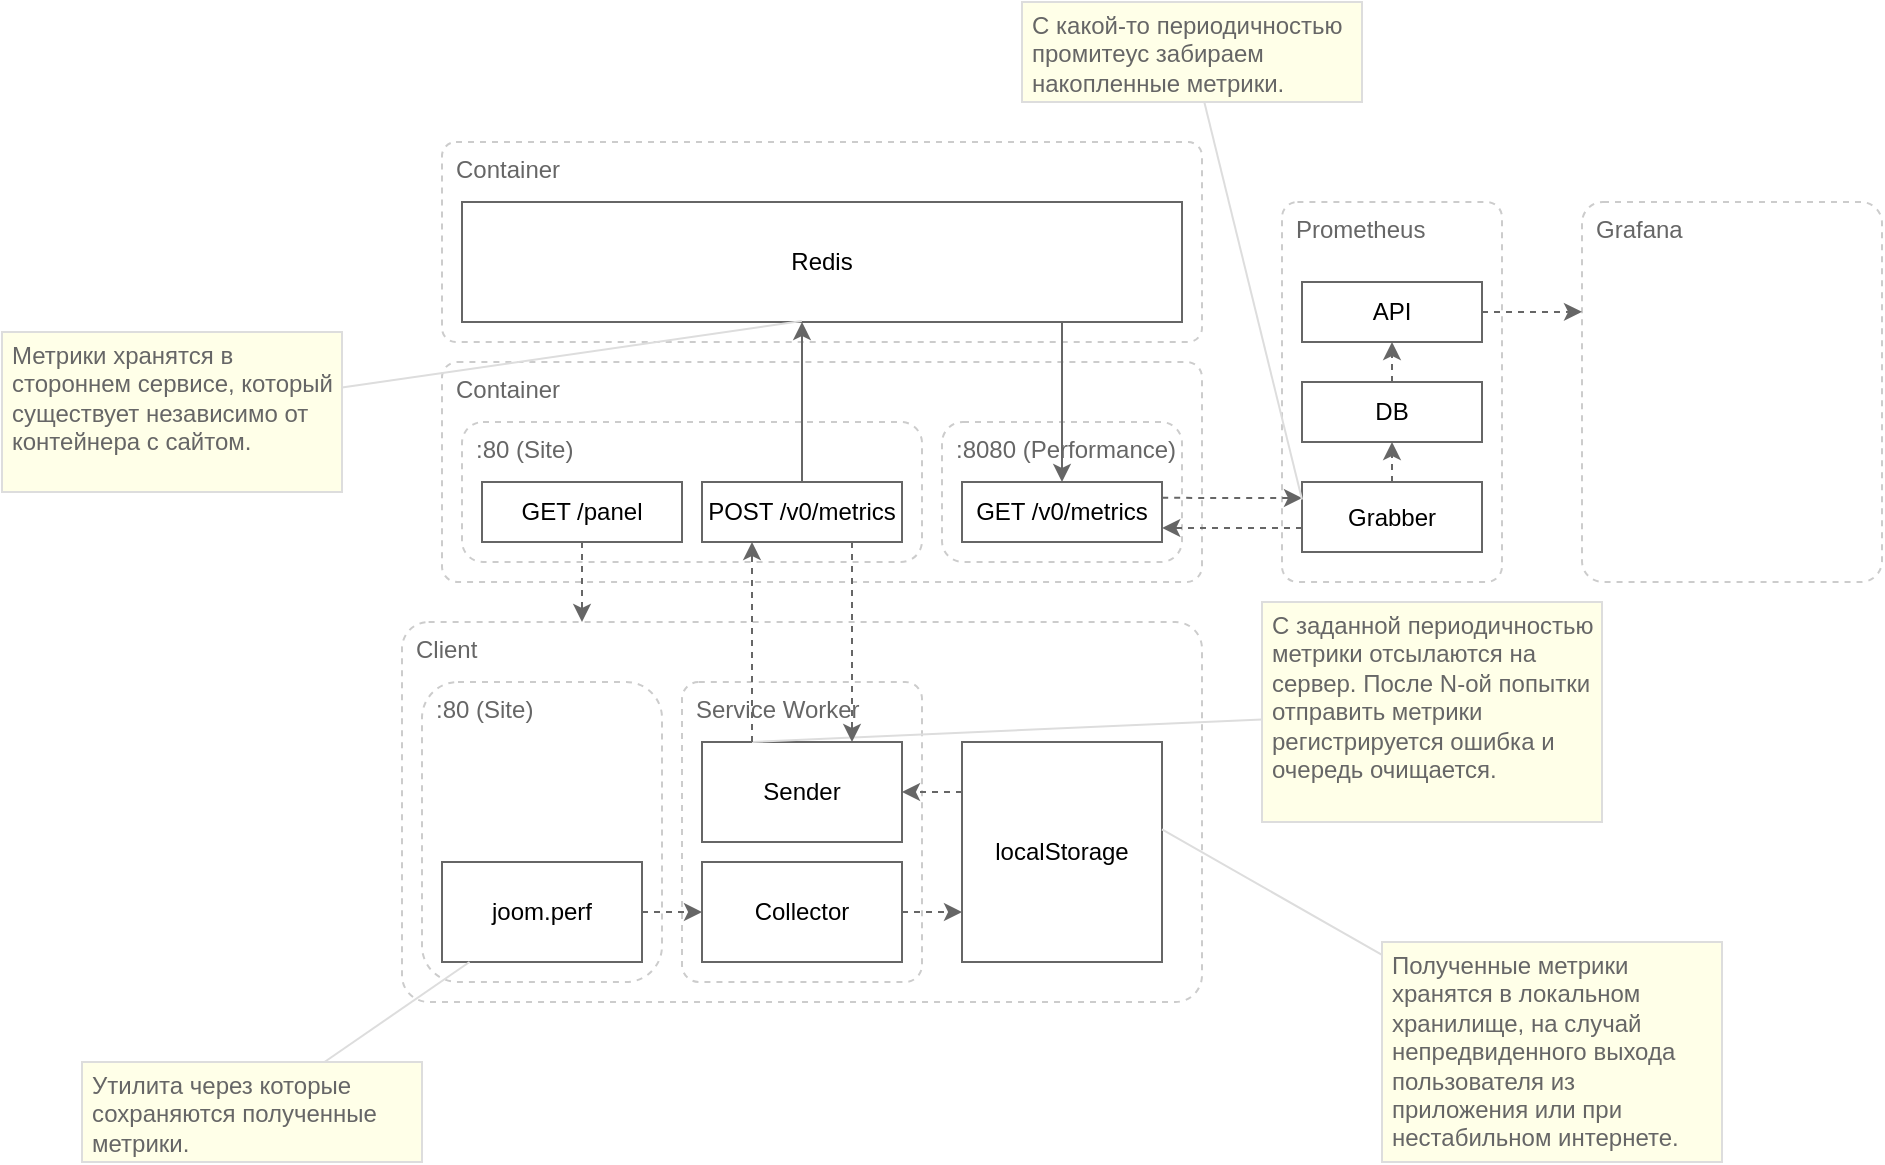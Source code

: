 <mxfile version="14.8.2" type="github">
  <diagram id="WvB8MHd3zitzBZIZluVN" name="Page-1">
    <mxGraphModel dx="2015" dy="768" grid="1" gridSize="10" guides="1" tooltips="1" connect="1" arrows="1" fold="1" page="1" pageScale="1" pageWidth="827" pageHeight="1169" math="0" shadow="0">
      <root>
        <mxCell id="0" />
        <mxCell id="1" value="Layout: Server" style="" parent="0" />
        <mxCell id="xudrXyD6YdKCew8HX1Xn-4" value="Container" style="rounded=1;whiteSpace=wrap;html=1;glass=0;shadow=0;sketch=0;arcSize=7;verticalAlign=top;align=left;spacing=2;spacingLeft=5;strokeColor=#CCCCCC;dashed=1;fontColor=#666666;" vertex="1" parent="1">
          <mxGeometry x="120" y="200" width="380" height="110" as="geometry" />
        </mxCell>
        <mxCell id="xudrXyD6YdKCew8HX1Xn-6" value=":80 (Site)" style="rounded=1;whiteSpace=wrap;html=1;shadow=0;glass=0;sketch=0;align=left;verticalAlign=top;spacingLeft=5;strokeColor=#CCCCCC;dashed=1;fontColor=#666666;" vertex="1" parent="1">
          <mxGeometry x="130" y="230" width="230" height="70" as="geometry" />
        </mxCell>
        <mxCell id="xudrXyD6YdKCew8HX1Xn-12" value=":8080 (Performance)" style="rounded=1;whiteSpace=wrap;html=1;shadow=0;glass=0;sketch=0;align=left;verticalAlign=top;spacingLeft=5;strokeColor=#CCCCCC;dashed=1;fontColor=#666666;" vertex="1" parent="1">
          <mxGeometry x="370" y="230" width="120" height="70" as="geometry" />
        </mxCell>
        <mxCell id="xudrXyD6YdKCew8HX1Xn-9" value="GET /panel" style="rounded=0;whiteSpace=wrap;html=1;shadow=0;glass=0;sketch=0;align=center;verticalAlign=middle;strokeColor=#666666;" vertex="1" parent="1">
          <mxGeometry x="140" y="260" width="100" height="30" as="geometry" />
        </mxCell>
        <mxCell id="xudrXyD6YdKCew8HX1Xn-10" value="POST /v0/metrics" style="rounded=0;whiteSpace=wrap;html=1;shadow=0;glass=0;sketch=0;align=center;verticalAlign=middle;strokeColor=#666666;" vertex="1" parent="1">
          <mxGeometry x="250" y="260" width="100" height="30" as="geometry" />
        </mxCell>
        <mxCell id="xudrXyD6YdKCew8HX1Xn-22" value="Client" style="rounded=1;whiteSpace=wrap;html=1;glass=0;shadow=0;sketch=0;arcSize=7;verticalAlign=top;align=left;spacing=2;spacingLeft=5;strokeColor=#CCCCCC;dashed=1;fontColor=#666666;" vertex="1" parent="1">
          <mxGeometry x="100" y="330" width="400" height="190" as="geometry" />
        </mxCell>
        <mxCell id="xudrXyD6YdKCew8HX1Xn-33" value="Service Worker" style="rounded=1;whiteSpace=wrap;html=1;glass=0;shadow=0;sketch=0;arcSize=7;verticalAlign=top;align=left;spacing=2;spacingLeft=5;strokeColor=#CCCCCC;dashed=1;fontColor=#666666;" vertex="1" parent="1">
          <mxGeometry x="240" y="360" width="120" height="150" as="geometry" />
        </mxCell>
        <mxCell id="xudrXyD6YdKCew8HX1Xn-26" value="Prometheus" style="rounded=1;whiteSpace=wrap;html=1;glass=0;shadow=0;sketch=0;arcSize=7;verticalAlign=top;align=left;spacing=2;spacingLeft=5;strokeColor=#CCCCCC;dashed=1;fontColor=#666666;" vertex="1" parent="1">
          <mxGeometry x="540" y="120" width="110" height="190" as="geometry" />
        </mxCell>
        <mxCell id="xudrXyD6YdKCew8HX1Xn-32" style="edgeStyle=elbowEdgeStyle;rounded=0;orthogonalLoop=1;jettySize=auto;elbow=vertical;html=1;fontColor=#666666;strokeColor=#666666;exitX=1.001;exitY=0.264;exitDx=0;exitDy=0;exitPerimeter=0;dashed=1;" edge="1" parent="1" source="xudrXyD6YdKCew8HX1Xn-18" target="xudrXyD6YdKCew8HX1Xn-28">
          <mxGeometry relative="1" as="geometry" />
        </mxCell>
        <mxCell id="xudrXyD6YdKCew8HX1Xn-18" value="GET /v0/metrics" style="rounded=0;whiteSpace=wrap;html=1;shadow=0;glass=0;sketch=0;align=center;verticalAlign=middle;strokeColor=#666666;" vertex="1" parent="1">
          <mxGeometry x="380" y="260" width="100" height="30" as="geometry" />
        </mxCell>
        <mxCell id="xudrXyD6YdKCew8HX1Xn-27" value="Grafana" style="rounded=1;whiteSpace=wrap;html=1;glass=0;shadow=0;sketch=0;arcSize=7;verticalAlign=top;align=left;spacing=2;spacingLeft=5;strokeColor=#CCCCCC;dashed=1;fontColor=#666666;" vertex="1" parent="1">
          <mxGeometry x="690" y="120" width="150" height="190" as="geometry" />
        </mxCell>
        <mxCell id="xudrXyD6YdKCew8HX1Xn-31" style="edgeStyle=elbowEdgeStyle;rounded=0;orthogonalLoop=1;jettySize=auto;html=1;fontColor=#666666;strokeColor=#666666;elbow=vertical;entryX=1.001;entryY=0.772;entryDx=0;entryDy=0;entryPerimeter=0;dashed=1;" edge="1" parent="1" source="xudrXyD6YdKCew8HX1Xn-28" target="xudrXyD6YdKCew8HX1Xn-18">
          <mxGeometry relative="1" as="geometry" />
        </mxCell>
        <mxCell id="xudrXyD6YdKCew8HX1Xn-45" style="edgeStyle=elbowEdgeStyle;rounded=0;orthogonalLoop=1;jettySize=auto;html=1;dashed=1;fontColor=#666666;strokeColor=#666666;" edge="1" parent="1" source="xudrXyD6YdKCew8HX1Xn-28" target="xudrXyD6YdKCew8HX1Xn-42">
          <mxGeometry relative="1" as="geometry" />
        </mxCell>
        <mxCell id="xudrXyD6YdKCew8HX1Xn-28" value="Grabber" style="rounded=0;whiteSpace=wrap;html=1;shadow=0;glass=0;sketch=0;align=center;verticalAlign=middle;strokeColor=#666666;" vertex="1" parent="1">
          <mxGeometry x="550" y="260" width="90" height="35" as="geometry" />
        </mxCell>
        <mxCell id="xudrXyD6YdKCew8HX1Xn-23" value="Sender" style="rounded=0;whiteSpace=wrap;html=1;shadow=0;glass=0;sketch=0;align=center;verticalAlign=middle;strokeColor=#666666;" vertex="1" parent="1">
          <mxGeometry x="250" y="390" width="100" height="50" as="geometry" />
        </mxCell>
        <mxCell id="xudrXyD6YdKCew8HX1Xn-39" style="edgeStyle=elbowEdgeStyle;rounded=0;orthogonalLoop=1;jettySize=auto;elbow=vertical;html=1;dashed=1;fontColor=#666666;strokeColor=#666666;" edge="1" parent="1" source="xudrXyD6YdKCew8HX1Xn-34" target="xudrXyD6YdKCew8HX1Xn-38">
          <mxGeometry relative="1" as="geometry" />
        </mxCell>
        <mxCell id="xudrXyD6YdKCew8HX1Xn-34" value="Collector" style="rounded=0;whiteSpace=wrap;html=1;shadow=0;glass=0;sketch=0;align=center;verticalAlign=middle;strokeColor=#666666;" vertex="1" parent="1">
          <mxGeometry x="250" y="450" width="100" height="50" as="geometry" />
        </mxCell>
        <mxCell id="xudrXyD6YdKCew8HX1Xn-36" value=":80 (Site)" style="rounded=1;whiteSpace=wrap;html=1;shadow=0;glass=0;sketch=0;align=left;verticalAlign=top;spacingLeft=5;strokeColor=#CCCCCC;dashed=1;fontColor=#666666;" vertex="1" parent="1">
          <mxGeometry x="110" y="360" width="120" height="150" as="geometry" />
        </mxCell>
        <mxCell id="xudrXyD6YdKCew8HX1Xn-40" style="edgeStyle=elbowEdgeStyle;rounded=0;orthogonalLoop=1;jettySize=auto;elbow=vertical;html=1;dashed=1;fontColor=#666666;strokeColor=#666666;" edge="1" parent="1" source="xudrXyD6YdKCew8HX1Xn-38" target="xudrXyD6YdKCew8HX1Xn-23">
          <mxGeometry relative="1" as="geometry" />
        </mxCell>
        <mxCell id="xudrXyD6YdKCew8HX1Xn-38" value="localStorage" style="rounded=0;whiteSpace=wrap;html=1;shadow=0;glass=0;sketch=0;align=center;verticalAlign=middle;strokeColor=#666666;" vertex="1" parent="1">
          <mxGeometry x="380" y="390" width="100" height="110" as="geometry" />
        </mxCell>
        <mxCell id="xudrXyD6YdKCew8HX1Xn-41" style="edgeStyle=elbowEdgeStyle;rounded=0;orthogonalLoop=1;jettySize=auto;html=1;dashed=1;fontColor=#666666;strokeColor=#666666;" edge="1" parent="1" source="xudrXyD6YdKCew8HX1Xn-9" target="xudrXyD6YdKCew8HX1Xn-22">
          <mxGeometry relative="1" as="geometry" />
        </mxCell>
        <mxCell id="xudrXyD6YdKCew8HX1Xn-46" style="edgeStyle=elbowEdgeStyle;rounded=0;orthogonalLoop=1;jettySize=auto;html=1;dashed=1;fontColor=#666666;strokeColor=#666666;" edge="1" parent="1" source="xudrXyD6YdKCew8HX1Xn-42" target="xudrXyD6YdKCew8HX1Xn-43">
          <mxGeometry relative="1" as="geometry" />
        </mxCell>
        <mxCell id="xudrXyD6YdKCew8HX1Xn-42" value="DB" style="rounded=0;whiteSpace=wrap;html=1;shadow=0;glass=0;sketch=0;align=center;verticalAlign=middle;strokeColor=#666666;" vertex="1" parent="1">
          <mxGeometry x="550" y="210" width="90" height="30" as="geometry" />
        </mxCell>
        <mxCell id="xudrXyD6YdKCew8HX1Xn-44" style="edgeStyle=elbowEdgeStyle;rounded=0;orthogonalLoop=1;jettySize=auto;html=1;entryX=0;entryY=0.289;entryDx=0;entryDy=0;entryPerimeter=0;dashed=1;fontColor=#666666;strokeColor=#666666;" edge="1" parent="1" source="xudrXyD6YdKCew8HX1Xn-43" target="xudrXyD6YdKCew8HX1Xn-27">
          <mxGeometry relative="1" as="geometry" />
        </mxCell>
        <mxCell id="xudrXyD6YdKCew8HX1Xn-43" value="API" style="rounded=0;whiteSpace=wrap;html=1;shadow=0;glass=0;sketch=0;align=center;verticalAlign=middle;strokeColor=#666666;" vertex="1" parent="1">
          <mxGeometry x="550" y="160" width="90" height="30" as="geometry" />
        </mxCell>
        <mxCell id="xudrXyD6YdKCew8HX1Xn-48" value="Container" style="rounded=1;whiteSpace=wrap;html=1;glass=0;shadow=0;sketch=0;arcSize=7;verticalAlign=top;align=left;spacing=2;spacingLeft=5;strokeColor=#CCCCCC;dashed=1;fontColor=#666666;" vertex="1" parent="1">
          <mxGeometry x="120" y="90" width="380" height="100" as="geometry" />
        </mxCell>
        <mxCell id="xudrXyD6YdKCew8HX1Xn-15" value="Redis" style="rounded=0;whiteSpace=wrap;html=1;shadow=0;glass=0;sketch=0;align=center;verticalAlign=middle;strokeColor=#666666;" vertex="1" parent="1">
          <mxGeometry x="130" y="120" width="360" height="60" as="geometry" />
        </mxCell>
        <mxCell id="xudrXyD6YdKCew8HX1Xn-17" style="edgeStyle=elbowEdgeStyle;rounded=0;orthogonalLoop=1;jettySize=auto;html=1;strokeColor=#666666;exitX=0.5;exitY=0;exitDx=0;exitDy=0;" edge="1" parent="1" source="xudrXyD6YdKCew8HX1Xn-10" target="xudrXyD6YdKCew8HX1Xn-15">
          <mxGeometry relative="1" as="geometry" />
        </mxCell>
        <mxCell id="xudrXyD6YdKCew8HX1Xn-19" style="edgeStyle=elbowEdgeStyle;rounded=0;orthogonalLoop=1;jettySize=auto;html=1;entryX=0.5;entryY=0;entryDx=0;entryDy=0;strokeColor=#666666;" edge="1" parent="1" source="xudrXyD6YdKCew8HX1Xn-15" target="xudrXyD6YdKCew8HX1Xn-18">
          <mxGeometry relative="1" as="geometry" />
        </mxCell>
        <mxCell id="xudrXyD6YdKCew8HX1Xn-50" style="edgeStyle=elbowEdgeStyle;rounded=0;orthogonalLoop=1;jettySize=auto;html=1;dashed=1;fontColor=#666666;strokeColor=#666666;elbow=vertical;" edge="1" parent="1" source="xudrXyD6YdKCew8HX1Xn-49" target="xudrXyD6YdKCew8HX1Xn-34">
          <mxGeometry relative="1" as="geometry" />
        </mxCell>
        <mxCell id="xudrXyD6YdKCew8HX1Xn-49" value="joom.perf" style="rounded=0;whiteSpace=wrap;html=1;shadow=0;glass=0;sketch=0;align=center;verticalAlign=middle;strokeColor=#666666;" vertex="1" parent="1">
          <mxGeometry x="120" y="450" width="100" height="50" as="geometry" />
        </mxCell>
        <mxCell id="xudrXyD6YdKCew8HX1Xn-54" style="rounded=0;orthogonalLoop=1;jettySize=auto;elbow=vertical;html=1;fontColor=#666666;endArrow=none;endFill=0;entryX=1;entryY=0.397;entryDx=0;entryDy=0;entryPerimeter=0;strokeColor=#DDDDDD;" edge="1" parent="1" source="xudrXyD6YdKCew8HX1Xn-52" target="xudrXyD6YdKCew8HX1Xn-38">
          <mxGeometry relative="1" as="geometry">
            <mxPoint x="380" y="480" as="targetPoint" />
          </mxGeometry>
        </mxCell>
        <mxCell id="xudrXyD6YdKCew8HX1Xn-52" value="Полученные метрики хранятся в локальном хранилище, на случай непредвиденного выхода пользователя из приложения или при нестабильном интернете." style="rounded=0;shadow=0;glass=0;sketch=0;fontColor=#666666;align=left;verticalAlign=top;fillColor=#FFFFE8;spacing=0;spacingLeft=5;spacingTop=0;labelBorderColor=none;whiteSpace=wrap;html=1;labelBackgroundColor=none;textDirection=ltr;horizontal=1;spacingBottom=5;spacingRight=5;strokeColor=#DDDDDD;" vertex="1" parent="1">
          <mxGeometry x="590" y="490" width="170" height="110" as="geometry" />
        </mxCell>
        <mxCell id="xudrXyD6YdKCew8HX1Xn-57" style="edgeStyle=none;rounded=0;orthogonalLoop=1;jettySize=auto;html=1;fontColor=#000000;endArrow=none;endFill=0;strokeColor=#DDDDDD;" edge="1" parent="1" source="xudrXyD6YdKCew8HX1Xn-56" target="xudrXyD6YdKCew8HX1Xn-49">
          <mxGeometry relative="1" as="geometry" />
        </mxCell>
        <mxCell id="xudrXyD6YdKCew8HX1Xn-56" value="Утилита через которые сохраняются полученные метрики." style="rounded=0;shadow=0;glass=0;sketch=0;fontColor=#666666;align=left;verticalAlign=top;fillColor=#FFFFE8;spacing=0;spacingLeft=5;spacingTop=0;labelBorderColor=none;whiteSpace=wrap;html=1;labelBackgroundColor=none;textDirection=ltr;horizontal=1;spacingBottom=5;spacingRight=5;strokeColor=#DDDDDD;" vertex="1" parent="1">
          <mxGeometry x="-60" y="550" width="170" height="50" as="geometry" />
        </mxCell>
        <mxCell id="xudrXyD6YdKCew8HX1Xn-59" style="edgeStyle=none;rounded=0;orthogonalLoop=1;jettySize=auto;html=1;entryX=0.25;entryY=0;entryDx=0;entryDy=0;fontColor=#000000;endArrow=none;endFill=0;strokeColor=#DDDDDD;" edge="1" parent="1" source="xudrXyD6YdKCew8HX1Xn-58" target="xudrXyD6YdKCew8HX1Xn-23">
          <mxGeometry relative="1" as="geometry" />
        </mxCell>
        <mxCell id="xudrXyD6YdKCew8HX1Xn-58" value="С заданной периодичностью метрики отсылаются на сервер. После N-ой попытки отправить метрики регистрируется ошибка и очередь очищается." style="rounded=0;shadow=0;glass=0;sketch=0;fontColor=#666666;align=left;verticalAlign=top;fillColor=#FFFFE8;spacing=0;spacingLeft=5;spacingTop=0;labelBorderColor=none;whiteSpace=wrap;html=1;labelBackgroundColor=none;textDirection=ltr;horizontal=1;spacingBottom=5;spacingRight=5;strokeColor=#DDDDDD;" vertex="1" parent="1">
          <mxGeometry x="530" y="320" width="170" height="110" as="geometry" />
        </mxCell>
        <mxCell id="xudrXyD6YdKCew8HX1Xn-24" style="edgeStyle=elbowEdgeStyle;rounded=0;orthogonalLoop=1;jettySize=auto;html=1;entryX=0.25;entryY=1;entryDx=0;entryDy=0;fontColor=#666666;strokeColor=#666666;dashed=1;" edge="1" parent="1" source="xudrXyD6YdKCew8HX1Xn-23" target="xudrXyD6YdKCew8HX1Xn-10">
          <mxGeometry relative="1" as="geometry" />
        </mxCell>
        <mxCell id="xudrXyD6YdKCew8HX1Xn-25" style="edgeStyle=elbowEdgeStyle;rounded=0;orthogonalLoop=1;jettySize=auto;html=1;entryX=0.75;entryY=0;entryDx=0;entryDy=0;fontColor=#666666;strokeColor=#666666;dashed=1;" edge="1" parent="1" source="xudrXyD6YdKCew8HX1Xn-10" target="xudrXyD6YdKCew8HX1Xn-23">
          <mxGeometry relative="1" as="geometry" />
        </mxCell>
        <mxCell id="xudrXyD6YdKCew8HX1Xn-61" style="edgeStyle=none;rounded=0;orthogonalLoop=1;jettySize=auto;html=1;entryX=0;entryY=0.25;entryDx=0;entryDy=0;fontColor=#000000;endArrow=none;endFill=0;strokeColor=#DDDDDD;" edge="1" parent="1" source="xudrXyD6YdKCew8HX1Xn-60" target="xudrXyD6YdKCew8HX1Xn-28">
          <mxGeometry relative="1" as="geometry" />
        </mxCell>
        <mxCell id="xudrXyD6YdKCew8HX1Xn-60" value="С какой-то периодичностью промитеус забираем накопленные метрики." style="rounded=0;shadow=0;glass=0;sketch=0;fontColor=#666666;align=left;verticalAlign=top;fillColor=#FFFFE8;spacing=0;spacingLeft=5;spacingTop=0;labelBorderColor=none;whiteSpace=wrap;html=1;labelBackgroundColor=none;textDirection=ltr;horizontal=1;spacingBottom=5;spacingRight=5;strokeColor=#DDDDDD;" vertex="1" parent="1">
          <mxGeometry x="410" y="20" width="170" height="50" as="geometry" />
        </mxCell>
        <mxCell id="xudrXyD6YdKCew8HX1Xn-63" style="edgeStyle=none;rounded=0;orthogonalLoop=1;jettySize=auto;html=1;entryX=0.472;entryY=0.992;entryDx=0;entryDy=0;entryPerimeter=0;fontColor=#000000;endArrow=none;endFill=0;strokeColor=#DDDDDD;" edge="1" parent="1" source="xudrXyD6YdKCew8HX1Xn-62" target="xudrXyD6YdKCew8HX1Xn-15">
          <mxGeometry relative="1" as="geometry" />
        </mxCell>
        <mxCell id="xudrXyD6YdKCew8HX1Xn-62" value="Метрики хранятся в стороннем сервисе, который существует независимо от контейнера с сайтом." style="rounded=0;shadow=0;glass=0;sketch=0;fontColor=#666666;align=left;verticalAlign=top;fillColor=#FFFFE8;spacing=0;spacingLeft=5;spacingTop=0;labelBorderColor=none;whiteSpace=wrap;html=1;labelBackgroundColor=none;textDirection=ltr;horizontal=1;spacingBottom=5;spacingRight=5;strokeColor=#DDDDDD;" vertex="1" parent="1">
          <mxGeometry x="-100" y="185" width="170" height="80" as="geometry" />
        </mxCell>
        <mxCell id="xudrXyD6YdKCew8HX1Xn-5" value="Layout: Express" style="" parent="0" />
        <mxCell id="xudrXyD6YdKCew8HX1Xn-7" value="Layout: Services" style="" parent="0" />
      </root>
    </mxGraphModel>
  </diagram>
</mxfile>
